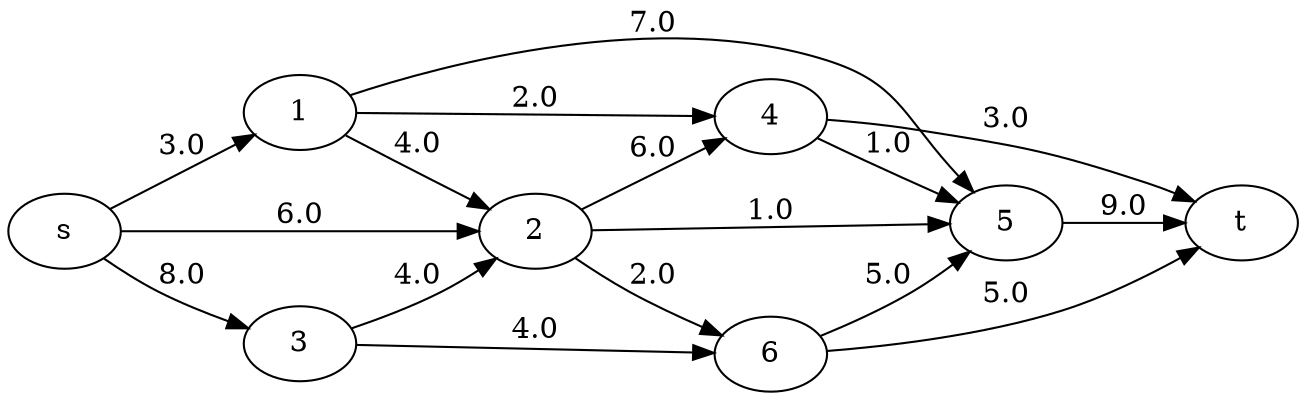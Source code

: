 digraph G {
rankdir=LR;
"s"->"1"[label=3.0];
"s"->"2"[label=6.0];
"s"->"3"[label=8.0];
"1"->"2"[label=4.0];
"1"->"4"[label=2.0];
"1"->"5"[label=7.0];
"2"->"4"[label=6.0];
"2"->"5"[label=1.0];
"2"->"6"[label=2.0];
"3"->"2"[label=4.0];
"3"->"6"[label=4.0];
"4"->"5"[label=1.0];
"4"->"t"[label=3.0];
"5"->"t"[label=9.0];
"6"->"5"[label=5.0];
"6"->"t"[label=5.0];
}
